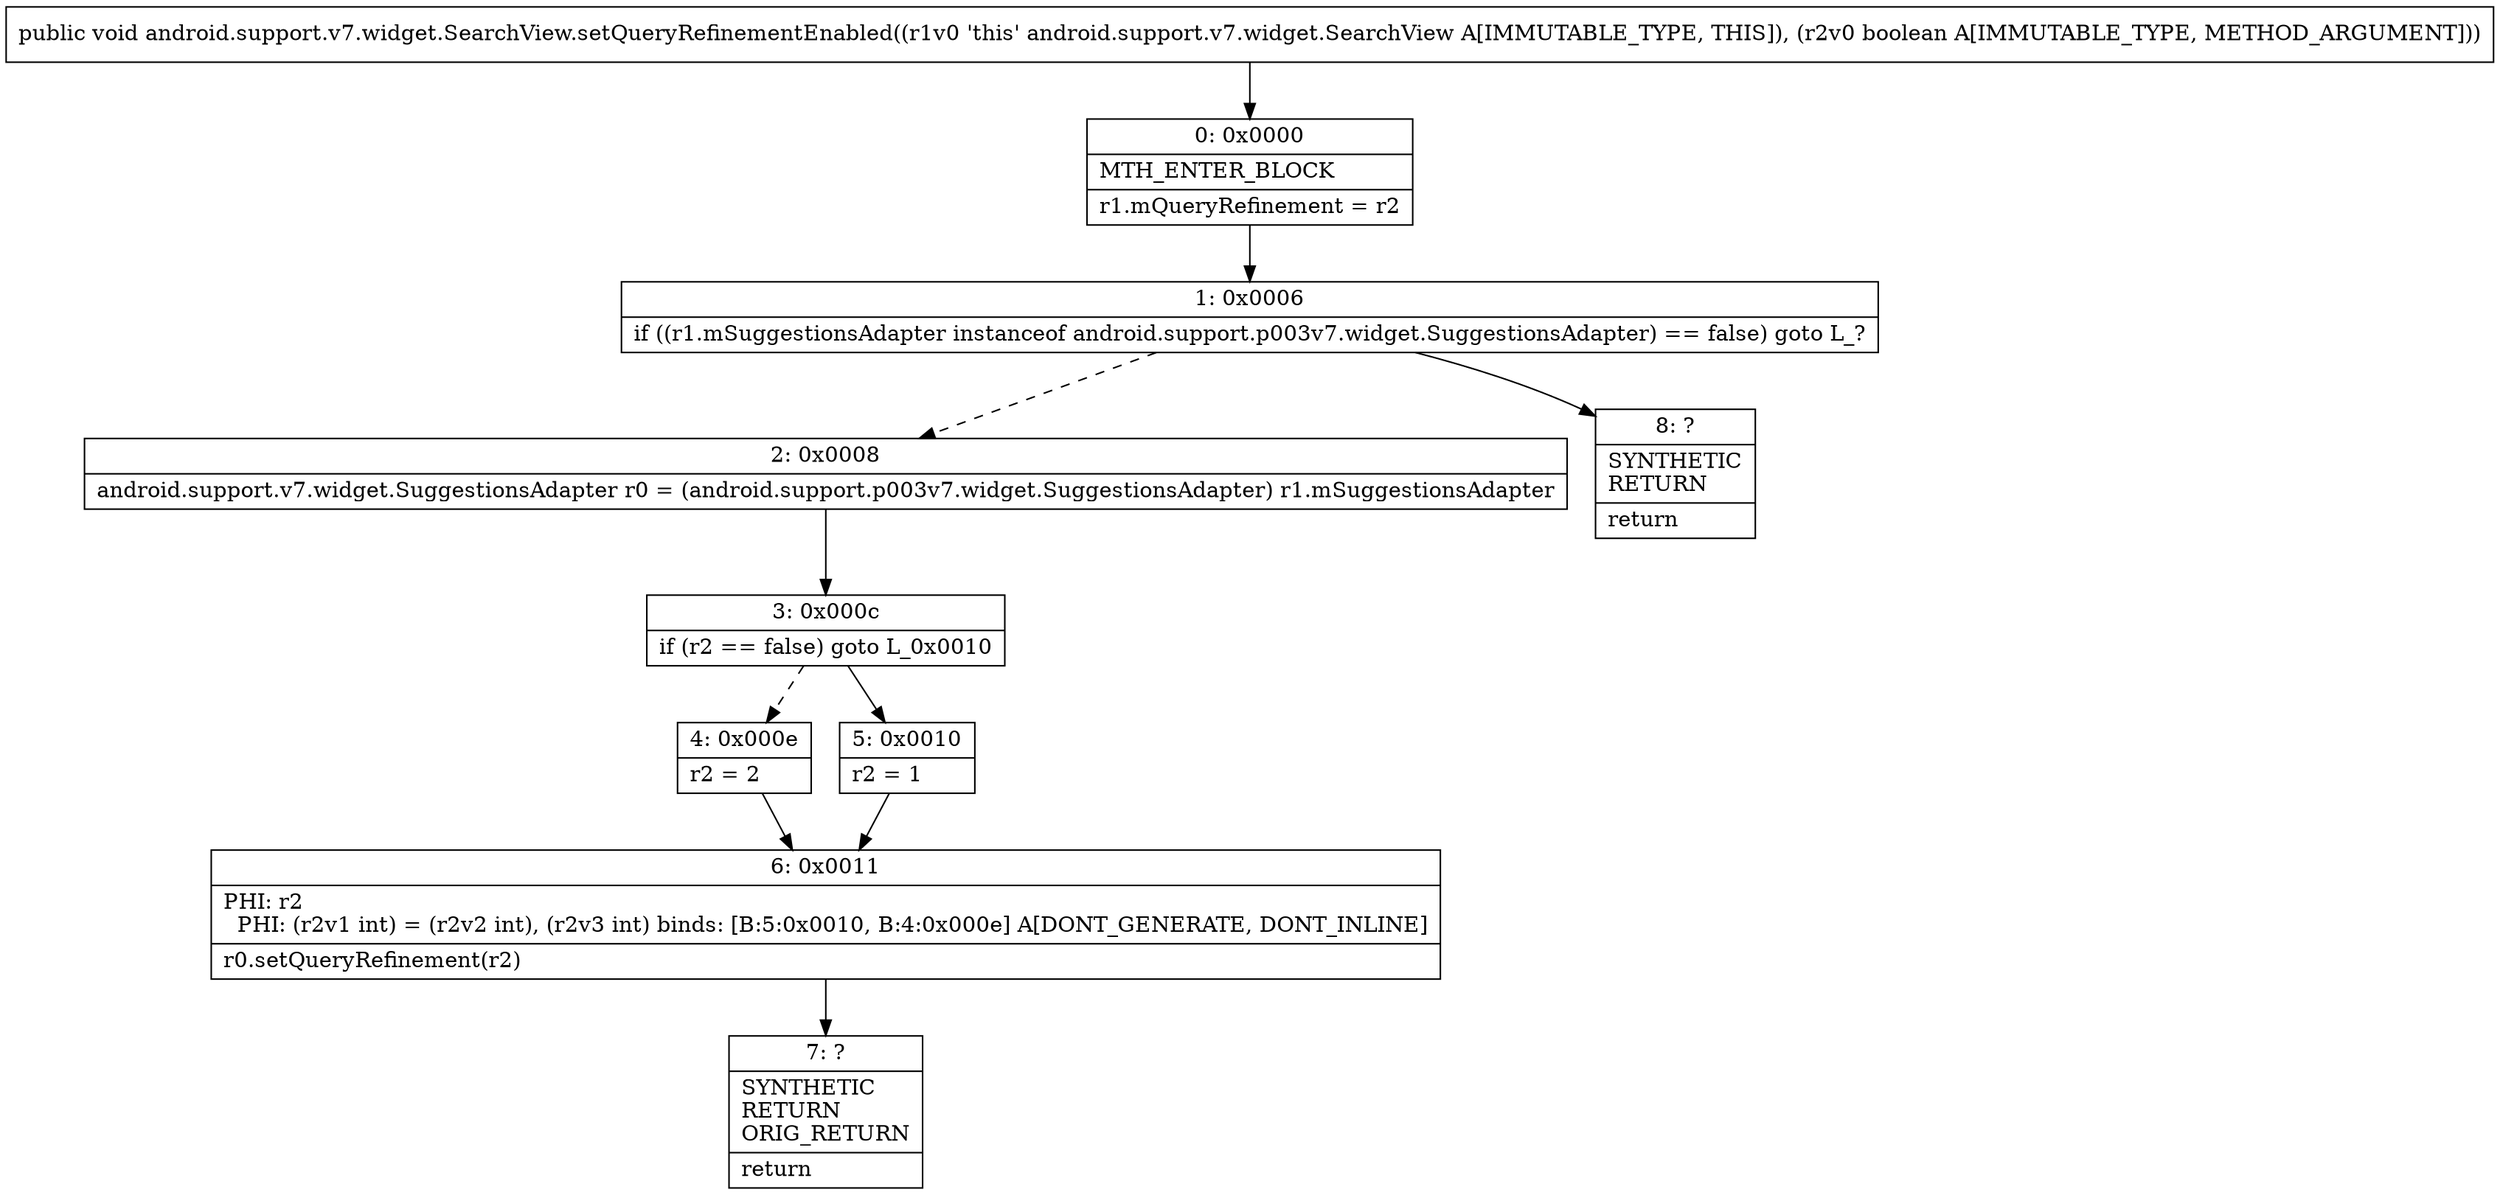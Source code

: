 digraph "CFG forandroid.support.v7.widget.SearchView.setQueryRefinementEnabled(Z)V" {
Node_0 [shape=record,label="{0\:\ 0x0000|MTH_ENTER_BLOCK\l|r1.mQueryRefinement = r2\l}"];
Node_1 [shape=record,label="{1\:\ 0x0006|if ((r1.mSuggestionsAdapter instanceof android.support.p003v7.widget.SuggestionsAdapter) == false) goto L_?\l}"];
Node_2 [shape=record,label="{2\:\ 0x0008|android.support.v7.widget.SuggestionsAdapter r0 = (android.support.p003v7.widget.SuggestionsAdapter) r1.mSuggestionsAdapter\l}"];
Node_3 [shape=record,label="{3\:\ 0x000c|if (r2 == false) goto L_0x0010\l}"];
Node_4 [shape=record,label="{4\:\ 0x000e|r2 = 2\l}"];
Node_5 [shape=record,label="{5\:\ 0x0010|r2 = 1\l}"];
Node_6 [shape=record,label="{6\:\ 0x0011|PHI: r2 \l  PHI: (r2v1 int) = (r2v2 int), (r2v3 int) binds: [B:5:0x0010, B:4:0x000e] A[DONT_GENERATE, DONT_INLINE]\l|r0.setQueryRefinement(r2)\l}"];
Node_7 [shape=record,label="{7\:\ ?|SYNTHETIC\lRETURN\lORIG_RETURN\l|return\l}"];
Node_8 [shape=record,label="{8\:\ ?|SYNTHETIC\lRETURN\l|return\l}"];
MethodNode[shape=record,label="{public void android.support.v7.widget.SearchView.setQueryRefinementEnabled((r1v0 'this' android.support.v7.widget.SearchView A[IMMUTABLE_TYPE, THIS]), (r2v0 boolean A[IMMUTABLE_TYPE, METHOD_ARGUMENT])) }"];
MethodNode -> Node_0;
Node_0 -> Node_1;
Node_1 -> Node_2[style=dashed];
Node_1 -> Node_8;
Node_2 -> Node_3;
Node_3 -> Node_4[style=dashed];
Node_3 -> Node_5;
Node_4 -> Node_6;
Node_5 -> Node_6;
Node_6 -> Node_7;
}

